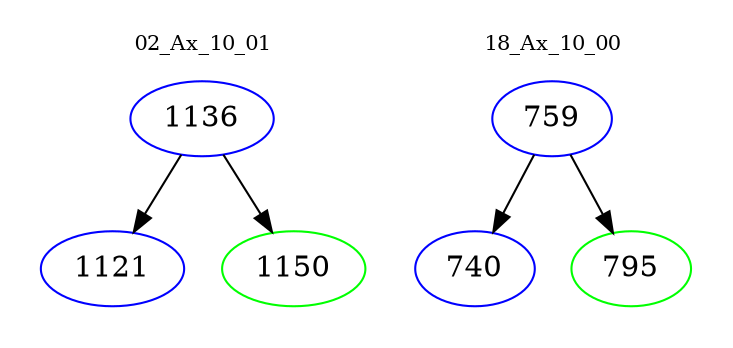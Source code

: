 digraph{
subgraph cluster_0 {
color = white
label = "02_Ax_10_01";
fontsize=10;
T0_1136 [label="1136", color="blue"]
T0_1136 -> T0_1121 [color="black"]
T0_1121 [label="1121", color="blue"]
T0_1136 -> T0_1150 [color="black"]
T0_1150 [label="1150", color="green"]
}
subgraph cluster_1 {
color = white
label = "18_Ax_10_00";
fontsize=10;
T1_759 [label="759", color="blue"]
T1_759 -> T1_740 [color="black"]
T1_740 [label="740", color="blue"]
T1_759 -> T1_795 [color="black"]
T1_795 [label="795", color="green"]
}
}
